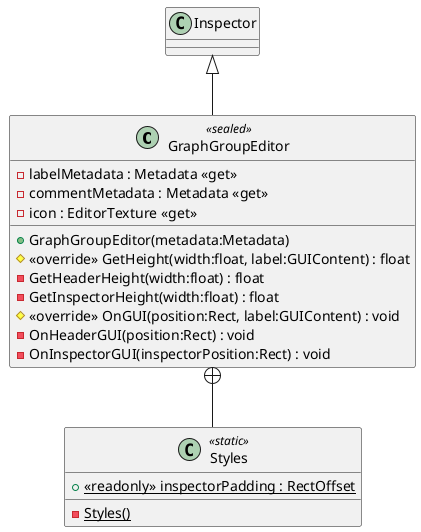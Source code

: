 @startuml
class GraphGroupEditor <<sealed>> {
    + GraphGroupEditor(metadata:Metadata)
    - labelMetadata : Metadata <<get>>
    - commentMetadata : Metadata <<get>>
    - icon : EditorTexture <<get>>
    # <<override>> GetHeight(width:float, label:GUIContent) : float
    - GetHeaderHeight(width:float) : float
    - GetInspectorHeight(width:float) : float
    # <<override>> OnGUI(position:Rect, label:GUIContent) : void
    - OnHeaderGUI(position:Rect) : void
    - OnInspectorGUI(inspectorPosition:Rect) : void
}
class Styles <<static>> {
    {static} - Styles()
    + {static} <<readonly>> inspectorPadding : RectOffset
}
Inspector <|-- GraphGroupEditor
GraphGroupEditor +-- Styles
@enduml
